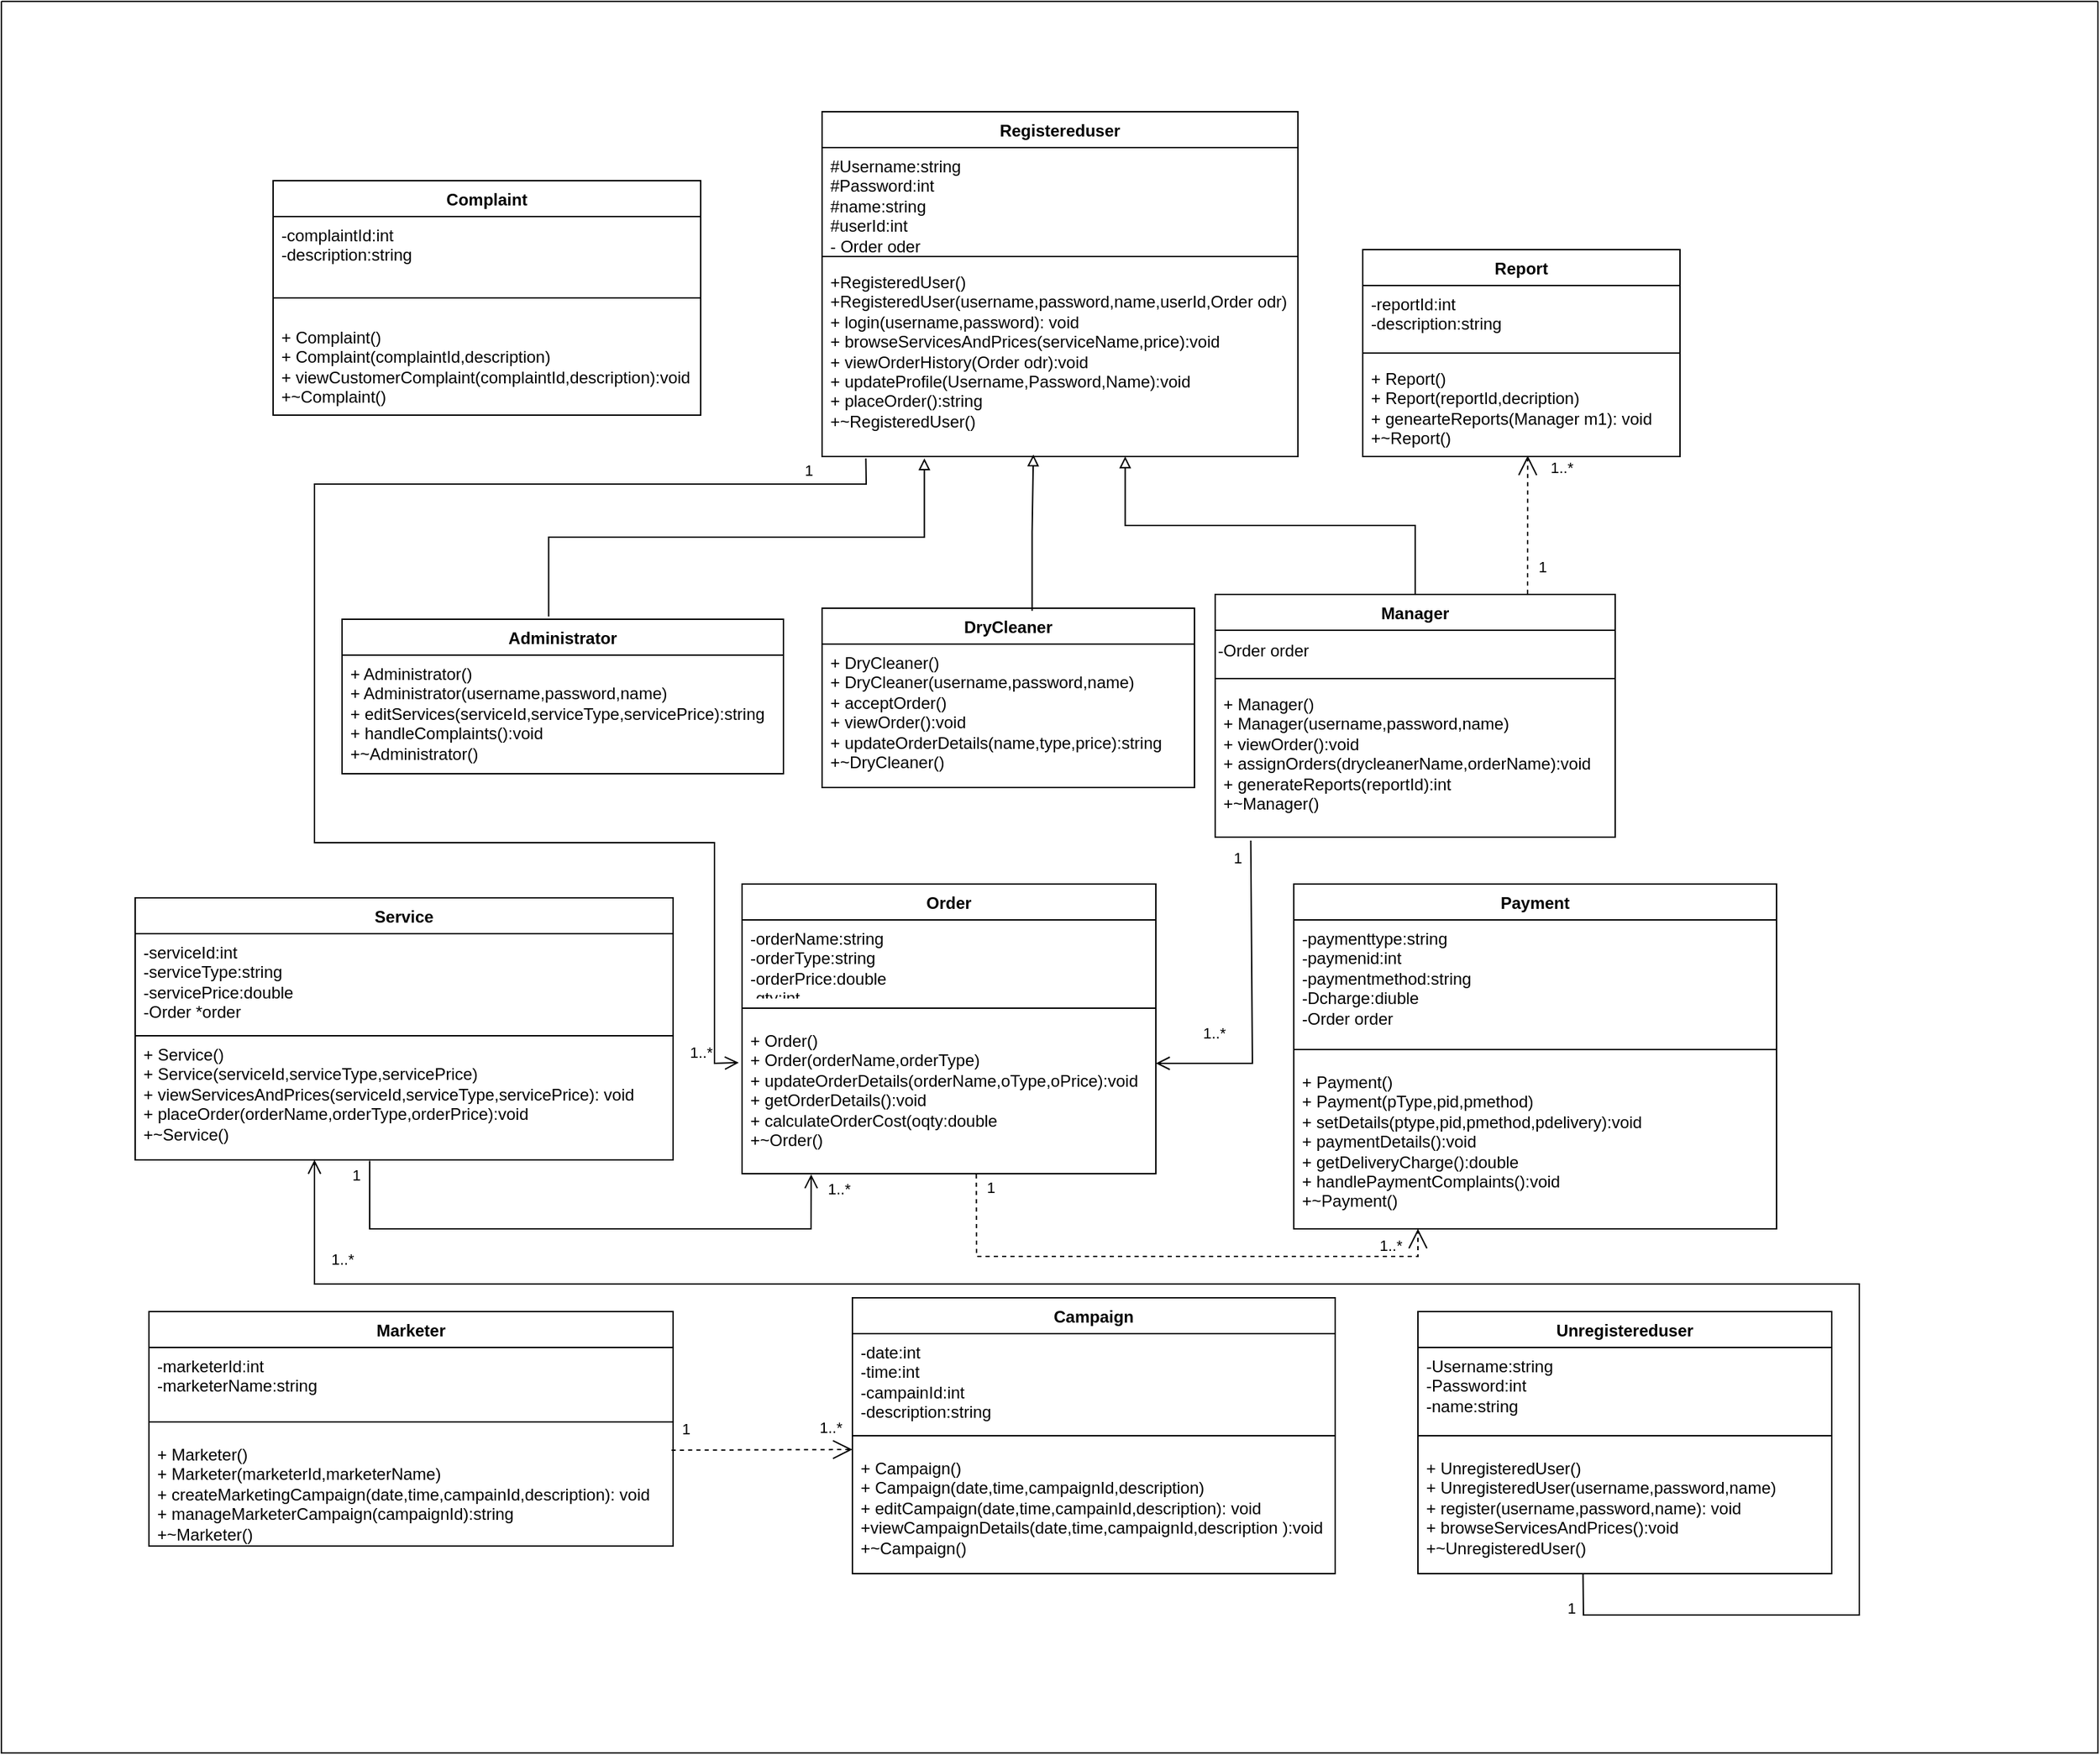<mxfile version="21.6.8" type="device">
  <diagram name="Page-1" id="1hCz98Fzl_E5wx3YEaef">
    <mxGraphModel dx="1312" dy="1481" grid="1" gridSize="10" guides="1" tooltips="1" connect="1" arrows="1" fold="1" page="1" pageScale="1" pageWidth="850" pageHeight="1100" math="0" shadow="0">
      <root>
        <mxCell id="0" />
        <mxCell id="1" parent="0" />
        <mxCell id="6NP-AIvO9Bn-SV1xORz3-5" value="Unregistereduser" style="swimlane;fontStyle=1;align=center;verticalAlign=top;childLayout=stackLayout;horizontal=1;startSize=26;horizontalStack=0;resizeParent=1;resizeParentMax=0;resizeLast=0;collapsible=1;marginBottom=0;whiteSpace=wrap;html=1;" parent="1" vertex="1">
          <mxGeometry x="640" y="940" width="300" height="190" as="geometry">
            <mxRectangle x="100" y="70" width="130" height="30" as="alternateBounds" />
          </mxGeometry>
        </mxCell>
        <mxCell id="6NP-AIvO9Bn-SV1xORz3-6" value="-Username:string&lt;br&gt;-Password:int&lt;br&gt;-name:string&lt;br&gt;" style="text;strokeColor=none;fillColor=none;align=left;verticalAlign=top;spacingLeft=4;spacingRight=4;overflow=hidden;rotatable=0;points=[[0,0.5],[1,0.5]];portConstraint=eastwest;whiteSpace=wrap;html=1;" parent="6NP-AIvO9Bn-SV1xORz3-5" vertex="1">
          <mxGeometry y="26" width="300" height="54" as="geometry" />
        </mxCell>
        <mxCell id="6NP-AIvO9Bn-SV1xORz3-7" value="" style="line;strokeWidth=1;fillColor=none;align=left;verticalAlign=middle;spacingTop=-1;spacingLeft=3;spacingRight=3;rotatable=0;labelPosition=right;points=[];portConstraint=eastwest;strokeColor=inherit;" parent="6NP-AIvO9Bn-SV1xORz3-5" vertex="1">
          <mxGeometry y="80" width="300" height="20" as="geometry" />
        </mxCell>
        <mxCell id="6NP-AIvO9Bn-SV1xORz3-8" value="+ UnregisteredUser()&lt;br&gt;+ UnregisteredUser(username,password,name)&lt;br&gt;+ register(username,password,name): void&lt;br&gt;+ browseServicesAndPrices():void&lt;br&gt;+~UnregisteredUser()" style="text;strokeColor=none;fillColor=none;align=left;verticalAlign=top;spacingLeft=4;spacingRight=4;overflow=hidden;rotatable=0;points=[[0,0.5],[1,0.5]];portConstraint=eastwest;whiteSpace=wrap;html=1;" parent="6NP-AIvO9Bn-SV1xORz3-5" vertex="1">
          <mxGeometry y="100" width="300" height="90" as="geometry" />
        </mxCell>
        <mxCell id="6NP-AIvO9Bn-SV1xORz3-13" value="Order" style="swimlane;fontStyle=1;align=center;verticalAlign=top;childLayout=stackLayout;horizontal=1;startSize=26;horizontalStack=0;resizeParent=1;resizeParentMax=0;resizeLast=0;collapsible=1;marginBottom=0;whiteSpace=wrap;html=1;" parent="1" vertex="1">
          <mxGeometry x="150" y="630" width="300" height="210" as="geometry">
            <mxRectangle x="100" y="70" width="130" height="30" as="alternateBounds" />
          </mxGeometry>
        </mxCell>
        <mxCell id="6NP-AIvO9Bn-SV1xORz3-14" value="-orderName:string&lt;br&gt;-orderType:string&lt;br&gt;-orderPrice:double&lt;br&gt;-qty:int" style="text;strokeColor=none;fillColor=none;align=left;verticalAlign=top;spacingLeft=4;spacingRight=4;overflow=hidden;rotatable=0;points=[[0,0.5],[1,0.5]];portConstraint=eastwest;whiteSpace=wrap;html=1;" parent="6NP-AIvO9Bn-SV1xORz3-13" vertex="1">
          <mxGeometry y="26" width="300" height="54" as="geometry" />
        </mxCell>
        <mxCell id="6NP-AIvO9Bn-SV1xORz3-15" value="" style="line;strokeWidth=1;fillColor=none;align=left;verticalAlign=middle;spacingTop=-1;spacingLeft=3;spacingRight=3;rotatable=0;labelPosition=right;points=[];portConstraint=eastwest;strokeColor=inherit;" parent="6NP-AIvO9Bn-SV1xORz3-13" vertex="1">
          <mxGeometry y="80" width="300" height="20" as="geometry" />
        </mxCell>
        <mxCell id="6NP-AIvO9Bn-SV1xORz3-16" value="+&amp;nbsp;Order()&lt;br&gt;+&amp;nbsp;Order(orderName,orderType)&lt;br&gt;+ updateOrderDetails(orderName,oType,oPrice):void&lt;br&gt;+ getOrderDetails():void&lt;br&gt;+ calculateOrderCost(oqty:double&lt;br&gt;+~Order()" style="text;strokeColor=none;fillColor=none;align=left;verticalAlign=top;spacingLeft=4;spacingRight=4;overflow=hidden;rotatable=0;points=[[0,0.5],[1,0.5]];portConstraint=eastwest;whiteSpace=wrap;html=1;" parent="6NP-AIvO9Bn-SV1xORz3-13" vertex="1">
          <mxGeometry y="100" width="300" height="110" as="geometry" />
        </mxCell>
        <mxCell id="6NP-AIvO9Bn-SV1xORz3-17" value="Service" style="swimlane;fontStyle=1;align=center;verticalAlign=top;childLayout=stackLayout;horizontal=1;startSize=26;horizontalStack=0;resizeParent=1;resizeParentMax=0;resizeLast=0;collapsible=1;marginBottom=0;whiteSpace=wrap;html=1;" parent="1" vertex="1">
          <mxGeometry x="-290" y="640" width="390" height="190" as="geometry">
            <mxRectangle x="100" y="70" width="130" height="30" as="alternateBounds" />
          </mxGeometry>
        </mxCell>
        <mxCell id="6NP-AIvO9Bn-SV1xORz3-18" value="-serviceId:int&lt;br&gt;-serviceType:string&lt;br&gt;-servicePrice:double&lt;br&gt;-Order *order" style="text;strokeColor=none;fillColor=none;align=left;verticalAlign=top;spacingLeft=4;spacingRight=4;overflow=hidden;rotatable=0;points=[[0,0.5],[1,0.5]];portConstraint=eastwest;whiteSpace=wrap;html=1;" parent="6NP-AIvO9Bn-SV1xORz3-17" vertex="1">
          <mxGeometry y="26" width="390" height="74" as="geometry" />
        </mxCell>
        <mxCell id="6NP-AIvO9Bn-SV1xORz3-19" value="" style="line;strokeWidth=1;fillColor=none;align=left;verticalAlign=middle;spacingTop=-1;spacingLeft=3;spacingRight=3;rotatable=0;labelPosition=right;points=[];portConstraint=eastwest;strokeColor=inherit;" parent="6NP-AIvO9Bn-SV1xORz3-17" vertex="1">
          <mxGeometry y="100" width="390" as="geometry" />
        </mxCell>
        <mxCell id="6NP-AIvO9Bn-SV1xORz3-20" value="+&amp;nbsp;Service()&lt;br&gt;+&amp;nbsp;Service(serviceId,serviceType,servicePrice)&lt;br&gt;+ viewServicesAndPrices(serviceId,serviceType,servicePrice): void&lt;br&gt;+ placeOrder(orderName,orderType,orderPrice):void&lt;br&gt;+~Service()" style="text;strokeColor=none;fillColor=none;align=left;verticalAlign=top;spacingLeft=4;spacingRight=4;overflow=hidden;rotatable=0;points=[[0,0.5],[1,0.5]];portConstraint=eastwest;whiteSpace=wrap;html=1;" parent="6NP-AIvO9Bn-SV1xORz3-17" vertex="1">
          <mxGeometry y="100" width="390" height="90" as="geometry" />
        </mxCell>
        <mxCell id="6NP-AIvO9Bn-SV1xORz3-21" value="Payment" style="swimlane;fontStyle=1;align=center;verticalAlign=top;childLayout=stackLayout;horizontal=1;startSize=26;horizontalStack=0;resizeParent=1;resizeParentMax=0;resizeLast=0;collapsible=1;marginBottom=0;whiteSpace=wrap;html=1;" parent="1" vertex="1">
          <mxGeometry x="550" y="630" width="350" height="250" as="geometry">
            <mxRectangle x="100" y="70" width="130" height="30" as="alternateBounds" />
          </mxGeometry>
        </mxCell>
        <mxCell id="6NP-AIvO9Bn-SV1xORz3-22" value="-paymenttype:string&lt;br&gt;-paymenid:int&lt;br&gt;-paymentmethod:string&lt;br&gt;-Dcharge:diuble&lt;br&gt;-Order order" style="text;strokeColor=none;fillColor=none;align=left;verticalAlign=top;spacingLeft=4;spacingRight=4;overflow=hidden;rotatable=0;points=[[0,0.5],[1,0.5]];portConstraint=eastwest;whiteSpace=wrap;html=1;" parent="6NP-AIvO9Bn-SV1xORz3-21" vertex="1">
          <mxGeometry y="26" width="350" height="84" as="geometry" />
        </mxCell>
        <mxCell id="6NP-AIvO9Bn-SV1xORz3-23" value="" style="line;strokeWidth=1;fillColor=none;align=left;verticalAlign=middle;spacingTop=-1;spacingLeft=3;spacingRight=3;rotatable=0;labelPosition=right;points=[];portConstraint=eastwest;strokeColor=inherit;" parent="6NP-AIvO9Bn-SV1xORz3-21" vertex="1">
          <mxGeometry y="110" width="350" height="20" as="geometry" />
        </mxCell>
        <mxCell id="6NP-AIvO9Bn-SV1xORz3-24" value="+&amp;nbsp;Payment()&lt;br&gt;+ Payment(pType,pid,pmethod)&lt;br&gt;+ setDetails(ptype,pid,pmethod,pdelivery):void&lt;br&gt;+ paymentDetails():void&lt;br&gt;+ getDeliveryCharge():double&lt;br&gt;+ handlePaymentComplaints():void&lt;br&gt;+~Payment()" style="text;strokeColor=none;fillColor=none;align=left;verticalAlign=top;spacingLeft=4;spacingRight=4;overflow=hidden;rotatable=0;points=[[0,0.5],[1,0.5]];portConstraint=eastwest;whiteSpace=wrap;html=1;" parent="6NP-AIvO9Bn-SV1xORz3-21" vertex="1">
          <mxGeometry y="130" width="350" height="120" as="geometry" />
        </mxCell>
        <mxCell id="6NP-AIvO9Bn-SV1xORz3-43" value="Complaint" style="swimlane;fontStyle=1;align=center;verticalAlign=top;childLayout=stackLayout;horizontal=1;startSize=26;horizontalStack=0;resizeParent=1;resizeParentMax=0;resizeLast=0;collapsible=1;marginBottom=0;whiteSpace=wrap;html=1;" parent="1" vertex="1">
          <mxGeometry x="-190" y="120" width="310" height="170" as="geometry">
            <mxRectangle x="100" y="70" width="130" height="30" as="alternateBounds" />
          </mxGeometry>
        </mxCell>
        <mxCell id="6NP-AIvO9Bn-SV1xORz3-44" value="-complaintId:int&lt;br&gt;-description:string" style="text;strokeColor=none;fillColor=none;align=left;verticalAlign=top;spacingLeft=4;spacingRight=4;overflow=hidden;rotatable=0;points=[[0,0.5],[1,0.5]];portConstraint=eastwest;whiteSpace=wrap;html=1;" parent="6NP-AIvO9Bn-SV1xORz3-43" vertex="1">
          <mxGeometry y="26" width="310" height="44" as="geometry" />
        </mxCell>
        <mxCell id="6NP-AIvO9Bn-SV1xORz3-45" value="" style="line;strokeWidth=1;fillColor=none;align=left;verticalAlign=middle;spacingTop=-1;spacingLeft=3;spacingRight=3;rotatable=0;labelPosition=right;points=[];portConstraint=eastwest;strokeColor=inherit;" parent="6NP-AIvO9Bn-SV1xORz3-43" vertex="1">
          <mxGeometry y="70" width="310" height="30" as="geometry" />
        </mxCell>
        <mxCell id="6NP-AIvO9Bn-SV1xORz3-46" value="+&amp;nbsp;Complaint()&lt;br&gt;+&amp;nbsp;Complaint(complaintId,description)&lt;br&gt;+ viewCustomerComplaint(complaintId,description):void&lt;br&gt;+~Complaint()" style="text;strokeColor=none;fillColor=none;align=left;verticalAlign=top;spacingLeft=4;spacingRight=4;overflow=hidden;rotatable=0;points=[[0,0.5],[1,0.5]];portConstraint=eastwest;whiteSpace=wrap;html=1;" parent="6NP-AIvO9Bn-SV1xORz3-43" vertex="1">
          <mxGeometry y="100" width="310" height="70" as="geometry" />
        </mxCell>
        <mxCell id="6NP-AIvO9Bn-SV1xORz3-47" value="Marketer" style="swimlane;fontStyle=1;align=center;verticalAlign=top;childLayout=stackLayout;horizontal=1;startSize=26;horizontalStack=0;resizeParent=1;resizeParentMax=0;resizeLast=0;collapsible=1;marginBottom=0;whiteSpace=wrap;html=1;" parent="1" vertex="1">
          <mxGeometry x="-280" y="940" width="380" height="170" as="geometry">
            <mxRectangle x="100" y="70" width="130" height="30" as="alternateBounds" />
          </mxGeometry>
        </mxCell>
        <mxCell id="6NP-AIvO9Bn-SV1xORz3-48" value="-marketerId:int&lt;br&gt;-marketerName:string" style="text;strokeColor=none;fillColor=none;align=left;verticalAlign=top;spacingLeft=4;spacingRight=4;overflow=hidden;rotatable=0;points=[[0,0.5],[1,0.5]];portConstraint=eastwest;whiteSpace=wrap;html=1;" parent="6NP-AIvO9Bn-SV1xORz3-47" vertex="1">
          <mxGeometry y="26" width="380" height="44" as="geometry" />
        </mxCell>
        <mxCell id="6NP-AIvO9Bn-SV1xORz3-49" value="" style="line;strokeWidth=1;fillColor=none;align=left;verticalAlign=middle;spacingTop=-1;spacingLeft=3;spacingRight=3;rotatable=0;labelPosition=right;points=[];portConstraint=eastwest;strokeColor=inherit;" parent="6NP-AIvO9Bn-SV1xORz3-47" vertex="1">
          <mxGeometry y="70" width="380" height="20" as="geometry" />
        </mxCell>
        <mxCell id="6NP-AIvO9Bn-SV1xORz3-50" value="+&amp;nbsp;Marketer()&lt;br&gt;+&amp;nbsp;Marketer(marketerId,marketerName)&lt;br&gt;+ createMarketingCampaign(date,time,campainId,description): void&lt;br&gt;+ manageMarketerCampaign(campaignId):string&lt;br&gt;+~Marketer()" style="text;strokeColor=none;fillColor=none;align=left;verticalAlign=top;spacingLeft=4;spacingRight=4;overflow=hidden;rotatable=0;points=[[0,0.5],[1,0.5]];portConstraint=eastwest;whiteSpace=wrap;html=1;" parent="6NP-AIvO9Bn-SV1xORz3-47" vertex="1">
          <mxGeometry y="90" width="380" height="80" as="geometry" />
        </mxCell>
        <mxCell id="6NP-AIvO9Bn-SV1xORz3-53" value="Campaign" style="swimlane;fontStyle=1;align=center;verticalAlign=top;childLayout=stackLayout;horizontal=1;startSize=26;horizontalStack=0;resizeParent=1;resizeParentMax=0;resizeLast=0;collapsible=1;marginBottom=0;whiteSpace=wrap;html=1;" parent="1" vertex="1">
          <mxGeometry x="230" y="930" width="350" height="200" as="geometry">
            <mxRectangle x="100" y="70" width="130" height="30" as="alternateBounds" />
          </mxGeometry>
        </mxCell>
        <mxCell id="6NP-AIvO9Bn-SV1xORz3-54" value="-date:int&lt;br&gt;-time:int&lt;br&gt;-campainId:int&lt;br&gt;-description:string" style="text;strokeColor=none;fillColor=none;align=left;verticalAlign=top;spacingLeft=4;spacingRight=4;overflow=hidden;rotatable=0;points=[[0,0.5],[1,0.5]];portConstraint=eastwest;whiteSpace=wrap;html=1;" parent="6NP-AIvO9Bn-SV1xORz3-53" vertex="1">
          <mxGeometry y="26" width="350" height="64" as="geometry" />
        </mxCell>
        <mxCell id="6NP-AIvO9Bn-SV1xORz3-55" value="" style="line;strokeWidth=1;fillColor=none;align=left;verticalAlign=middle;spacingTop=-1;spacingLeft=3;spacingRight=3;rotatable=0;labelPosition=right;points=[];portConstraint=eastwest;strokeColor=inherit;" parent="6NP-AIvO9Bn-SV1xORz3-53" vertex="1">
          <mxGeometry y="90" width="350" height="20" as="geometry" />
        </mxCell>
        <mxCell id="6NP-AIvO9Bn-SV1xORz3-56" value="+&amp;nbsp;Campaign()&lt;br&gt;+&amp;nbsp;Campaign(date,time,campaignId,description)&lt;br&gt;+ editCampaign(date,time,campainId,description): void&lt;br&gt;+viewCampaignDetails(date,time,campaignId,description ):void&lt;br&gt;+~Campaign()" style="text;strokeColor=none;fillColor=none;align=left;verticalAlign=top;spacingLeft=4;spacingRight=4;overflow=hidden;rotatable=0;points=[[0,0.5],[1,0.5]];portConstraint=eastwest;whiteSpace=wrap;html=1;" parent="6NP-AIvO9Bn-SV1xORz3-53" vertex="1">
          <mxGeometry y="110" width="350" height="90" as="geometry" />
        </mxCell>
        <mxCell id="6NP-AIvO9Bn-SV1xORz3-65" value="" style="endArrow=open;startArrow=none;endFill=0;startFill=0;endSize=8;html=1;verticalAlign=bottom;labelBackgroundColor=none;strokeWidth=1;rounded=0;entryX=-0.008;entryY=0.268;entryDx=0;entryDy=0;entryPerimeter=0;exitX=0.092;exitY=1.01;exitDx=0;exitDy=0;exitPerimeter=0;" parent="1" target="6NP-AIvO9Bn-SV1xORz3-16" edge="1" source="6NP-AIvO9Bn-SV1xORz3-4">
          <mxGeometry width="160" relative="1" as="geometry">
            <mxPoint x="215" y="340" as="sourcePoint" />
            <mxPoint x="470" y="590" as="targetPoint" />
            <Array as="points">
              <mxPoint x="240" y="340" />
              <mxPoint x="170" y="340" />
              <mxPoint y="340" />
              <mxPoint x="-160" y="340" />
              <mxPoint x="-160" y="600" />
              <mxPoint x="130" y="600" />
              <mxPoint x="130" y="760" />
            </Array>
          </mxGeometry>
        </mxCell>
        <mxCell id="3CZgKQUUnK2cEw76ZcyY-2" value="1" style="edgeLabel;html=1;align=center;verticalAlign=middle;resizable=0;points=[];" parent="6NP-AIvO9Bn-SV1xORz3-65" vertex="1" connectable="0">
          <mxGeometry x="-0.904" y="-4" relative="1" as="geometry">
            <mxPoint x="-6" y="-6" as="offset" />
          </mxGeometry>
        </mxCell>
        <mxCell id="3CZgKQUUnK2cEw76ZcyY-6" value="1..*" style="edgeLabel;html=1;align=center;verticalAlign=middle;resizable=0;points=[];" parent="6NP-AIvO9Bn-SV1xORz3-65" vertex="1" connectable="0">
          <mxGeometry x="0.851" y="-2" relative="1" as="geometry">
            <mxPoint x="-8" y="59" as="offset" />
          </mxGeometry>
        </mxCell>
        <mxCell id="6NP-AIvO9Bn-SV1xORz3-67" value="" style="endArrow=open;startArrow=none;endFill=0;startFill=0;endSize=8;html=1;verticalAlign=bottom;labelBackgroundColor=none;strokeWidth=1;rounded=0;exitX=0.089;exitY=1.023;exitDx=0;exitDy=0;exitPerimeter=0;" parent="1" source="6NP-AIvO9Bn-SV1xORz3-12" edge="1">
          <mxGeometry width="160" relative="1" as="geometry">
            <mxPoint x="990" y="310" as="sourcePoint" />
            <mxPoint x="450" y="760" as="targetPoint" />
            <Array as="points">
              <mxPoint x="520" y="760" />
              <mxPoint x="490" y="760" />
            </Array>
          </mxGeometry>
        </mxCell>
        <mxCell id="3CZgKQUUnK2cEw76ZcyY-12" value="1" style="edgeLabel;html=1;align=center;verticalAlign=middle;resizable=0;points=[];" parent="6NP-AIvO9Bn-SV1xORz3-67" vertex="1" connectable="0">
          <mxGeometry x="-0.83" relative="1" as="geometry">
            <mxPoint x="-10" y="-7" as="offset" />
          </mxGeometry>
        </mxCell>
        <mxCell id="6NP-AIvO9Bn-SV1xORz3-68" value="" style="endArrow=open;startArrow=none;endFill=0;startFill=0;endSize=8;html=1;verticalAlign=bottom;labelBackgroundColor=none;strokeWidth=1;rounded=0;entryX=0.167;entryY=1.004;entryDx=0;entryDy=0;entryPerimeter=0;exitX=0.436;exitY=1.008;exitDx=0;exitDy=0;exitPerimeter=0;" parent="1" source="6NP-AIvO9Bn-SV1xORz3-20" target="6NP-AIvO9Bn-SV1xORz3-16" edge="1">
          <mxGeometry width="160" relative="1" as="geometry">
            <mxPoint x="80" y="950" as="sourcePoint" />
            <mxPoint x="240" y="950" as="targetPoint" />
            <Array as="points">
              <mxPoint x="-120" y="880" />
              <mxPoint x="60" y="880" />
              <mxPoint x="200" y="880" />
            </Array>
          </mxGeometry>
        </mxCell>
        <mxCell id="3CZgKQUUnK2cEw76ZcyY-14" value="1" style="edgeLabel;html=1;align=center;verticalAlign=middle;resizable=0;points=[];" parent="6NP-AIvO9Bn-SV1xORz3-68" vertex="1" connectable="0">
          <mxGeometry x="-0.932" y="1" relative="1" as="geometry">
            <mxPoint x="-11" y="-4" as="offset" />
          </mxGeometry>
        </mxCell>
        <mxCell id="3CZgKQUUnK2cEw76ZcyY-15" value="1..*" style="edgeLabel;html=1;align=center;verticalAlign=middle;resizable=0;points=[];" parent="6NP-AIvO9Bn-SV1xORz3-68" vertex="1" connectable="0">
          <mxGeometry x="0.902" relative="1" as="geometry">
            <mxPoint x="20" y="-10" as="offset" />
          </mxGeometry>
        </mxCell>
        <mxCell id="6NP-AIvO9Bn-SV1xORz3-76" value="" style="endArrow=open;endSize=12;dashed=1;html=1;rounded=0;entryX=0.257;entryY=0.995;entryDx=0;entryDy=0;entryPerimeter=0;exitX=0.566;exitY=1.005;exitDx=0;exitDy=0;exitPerimeter=0;" parent="1" source="6NP-AIvO9Bn-SV1xORz3-16" target="6NP-AIvO9Bn-SV1xORz3-24" edge="1">
          <mxGeometry width="160" relative="1" as="geometry">
            <mxPoint x="470" y="940" as="sourcePoint" />
            <mxPoint x="630" y="940" as="targetPoint" />
            <Array as="points">
              <mxPoint x="320" y="900" />
              <mxPoint x="490" y="900" />
              <mxPoint x="640" y="900" />
              <mxPoint x="640" y="880" />
            </Array>
          </mxGeometry>
        </mxCell>
        <mxCell id="3CZgKQUUnK2cEw76ZcyY-17" value="1" style="edgeLabel;html=1;align=center;verticalAlign=middle;resizable=0;points=[];" parent="6NP-AIvO9Bn-SV1xORz3-76" vertex="1" connectable="0">
          <mxGeometry x="-0.927" y="1" relative="1" as="geometry">
            <mxPoint x="9" y="-5" as="offset" />
          </mxGeometry>
        </mxCell>
        <mxCell id="3CZgKQUUnK2cEw76ZcyY-18" value="1..*" style="edgeLabel;html=1;align=center;verticalAlign=middle;resizable=0;points=[];" parent="6NP-AIvO9Bn-SV1xORz3-76" vertex="1" connectable="0">
          <mxGeometry x="0.891" y="-3" relative="1" as="geometry">
            <mxPoint x="-19" y="-11" as="offset" />
          </mxGeometry>
        </mxCell>
        <mxCell id="6NP-AIvO9Bn-SV1xORz3-78" value="" style="endArrow=open;endSize=12;dashed=1;html=1;rounded=0;exitX=0.997;exitY=0.131;exitDx=0;exitDy=0;exitPerimeter=0;" parent="1" source="6NP-AIvO9Bn-SV1xORz3-50" edge="1">
          <mxGeometry width="160" relative="1" as="geometry">
            <mxPoint x="-20" y="940" as="sourcePoint" />
            <mxPoint x="230" y="1040" as="targetPoint" />
          </mxGeometry>
        </mxCell>
        <mxCell id="3CZgKQUUnK2cEw76ZcyY-20" value="1" style="edgeLabel;html=1;align=center;verticalAlign=middle;resizable=0;points=[];" parent="6NP-AIvO9Bn-SV1xORz3-78" vertex="1" connectable="0">
          <mxGeometry x="-0.737" y="-3" relative="1" as="geometry">
            <mxPoint x="-7" y="-19" as="offset" />
          </mxGeometry>
        </mxCell>
        <mxCell id="3CZgKQUUnK2cEw76ZcyY-22" value="1..*" style="edgeLabel;html=1;align=center;verticalAlign=middle;resizable=0;points=[];" parent="6NP-AIvO9Bn-SV1xORz3-78" vertex="1" connectable="0">
          <mxGeometry x="0.601" y="1" relative="1" as="geometry">
            <mxPoint x="10" y="-15" as="offset" />
          </mxGeometry>
        </mxCell>
        <mxCell id="6NP-AIvO9Bn-SV1xORz3-79" value="" style="swimlane;startSize=0;" parent="1" vertex="1">
          <mxGeometry x="-387" y="-10" width="1520" height="1270" as="geometry">
            <mxRectangle x="-387" y="-10" width="50" height="40" as="alternateBounds" />
          </mxGeometry>
        </mxCell>
        <mxCell id="3CZgKQUUnK2cEw76ZcyY-11" value="1..*" style="edgeLabel;html=1;align=center;verticalAlign=middle;resizable=0;points=[];" parent="6NP-AIvO9Bn-SV1xORz3-79" vertex="1" connectable="0">
          <mxGeometry x="1130.005" y="349.644" as="geometry">
            <mxPoint x="-251" y="398" as="offset" />
          </mxGeometry>
        </mxCell>
        <mxCell id="6NP-AIvO9Bn-SV1xORz3-1" value="Registereduser" style="swimlane;fontStyle=1;align=center;verticalAlign=top;childLayout=stackLayout;horizontal=1;startSize=26;horizontalStack=0;resizeParent=1;resizeParentMax=0;resizeLast=0;collapsible=1;marginBottom=0;whiteSpace=wrap;html=1;" parent="6NP-AIvO9Bn-SV1xORz3-79" vertex="1">
          <mxGeometry x="595" y="80" width="345" height="250" as="geometry">
            <mxRectangle x="100" y="70" width="130" height="30" as="alternateBounds" />
          </mxGeometry>
        </mxCell>
        <mxCell id="6NP-AIvO9Bn-SV1xORz3-2" value="#Username:string&lt;br&gt;#Password:int&lt;br&gt;#name:string&lt;br&gt;#userId:int&lt;br&gt;- Order oder" style="text;strokeColor=none;fillColor=none;align=left;verticalAlign=top;spacingLeft=4;spacingRight=4;overflow=hidden;rotatable=0;points=[[0,0.5],[1,0.5]];portConstraint=eastwest;whiteSpace=wrap;html=1;" parent="6NP-AIvO9Bn-SV1xORz3-1" vertex="1">
          <mxGeometry y="26" width="345" height="74" as="geometry" />
        </mxCell>
        <mxCell id="6NP-AIvO9Bn-SV1xORz3-3" value="" style="line;strokeWidth=1;fillColor=none;align=left;verticalAlign=middle;spacingTop=-1;spacingLeft=3;spacingRight=3;rotatable=0;labelPosition=right;points=[];portConstraint=eastwest;strokeColor=inherit;" parent="6NP-AIvO9Bn-SV1xORz3-1" vertex="1">
          <mxGeometry y="100" width="345" as="geometry" />
        </mxCell>
        <mxCell id="3CZgKQUUnK2cEw76ZcyY-8" value="" style="line;strokeWidth=1;fillColor=none;align=left;verticalAlign=middle;spacingTop=-1;spacingLeft=3;spacingRight=3;rotatable=0;labelPosition=right;points=[];portConstraint=eastwest;strokeColor=inherit;" parent="6NP-AIvO9Bn-SV1xORz3-1" vertex="1">
          <mxGeometry y="100" width="345" height="10" as="geometry" />
        </mxCell>
        <mxCell id="6NP-AIvO9Bn-SV1xORz3-4" value="+RegisteredUser()&lt;br&gt;+RegisteredUser(username,password,name,userId,Order odr)&lt;br&gt;+ login(username,password): void&lt;br&gt;+ browseServicesAndPrices(serviceName,price):void&lt;br&gt;+ viewOrderHistory(Order odr):void&lt;br&gt;+ updateProfile(Username,Password,Name):void&lt;br&gt;+ placeOrder():string&lt;br&gt;+~RegisteredUser()" style="text;strokeColor=none;fillColor=none;align=left;verticalAlign=top;spacingLeft=4;spacingRight=4;overflow=hidden;rotatable=0;points=[[0,0.5],[1,0.5]];portConstraint=eastwest;whiteSpace=wrap;html=1;" parent="6NP-AIvO9Bn-SV1xORz3-1" vertex="1">
          <mxGeometry y="110" width="345" height="140" as="geometry" />
        </mxCell>
        <mxCell id="6NP-AIvO9Bn-SV1xORz3-25" value="DryCleaner" style="swimlane;fontStyle=1;align=center;verticalAlign=top;childLayout=stackLayout;horizontal=1;startSize=26;horizontalStack=0;resizeParent=1;resizeParentMax=0;resizeLast=0;collapsible=1;marginBottom=0;whiteSpace=wrap;html=1;" parent="6NP-AIvO9Bn-SV1xORz3-79" vertex="1">
          <mxGeometry x="595" y="440" width="270" height="130" as="geometry">
            <mxRectangle x="100" y="70" width="130" height="30" as="alternateBounds" />
          </mxGeometry>
        </mxCell>
        <mxCell id="6NP-AIvO9Bn-SV1xORz3-28" value="+ DryCleaner()&lt;br&gt;+ DryCleaner(username,password,name)&lt;br&gt;+ acceptOrder()&lt;br&gt;+ viewOrder():void&lt;br&gt;+ updateOrderDetails(name,type,price):string&lt;br&gt;+~DryCleaner()" style="text;strokeColor=none;fillColor=none;align=left;verticalAlign=top;spacingLeft=4;spacingRight=4;overflow=hidden;rotatable=0;points=[[0,0.5],[1,0.5]];portConstraint=eastwest;whiteSpace=wrap;html=1;" parent="6NP-AIvO9Bn-SV1xORz3-25" vertex="1">
          <mxGeometry y="26" width="270" height="104" as="geometry" />
        </mxCell>
        <mxCell id="6NP-AIvO9Bn-SV1xORz3-62" value="" style="endArrow=block;html=1;endFill=0;edgeStyle=elbowEdgeStyle;elbow=vertical;rounded=0;exitX=0.564;exitY=0.014;exitDx=0;exitDy=0;exitPerimeter=0;entryX=0.444;entryY=0.99;entryDx=0;entryDy=0;entryPerimeter=0;" parent="6NP-AIvO9Bn-SV1xORz3-79" source="6NP-AIvO9Bn-SV1xORz3-25" target="6NP-AIvO9Bn-SV1xORz3-4" edge="1">
          <mxGeometry width="160" relative="1" as="geometry">
            <mxPoint x="660" y="370" as="sourcePoint" />
            <mxPoint x="820" y="370" as="targetPoint" />
          </mxGeometry>
        </mxCell>
        <mxCell id="6NP-AIvO9Bn-SV1xORz3-9" value="Manager" style="swimlane;fontStyle=1;align=center;verticalAlign=top;childLayout=stackLayout;horizontal=1;startSize=26;horizontalStack=0;resizeParent=1;resizeParentMax=0;resizeLast=0;collapsible=1;marginBottom=0;whiteSpace=wrap;html=1;" parent="6NP-AIvO9Bn-SV1xORz3-79" vertex="1">
          <mxGeometry x="880" y="430" width="290" height="176" as="geometry">
            <mxRectangle x="100" y="70" width="130" height="30" as="alternateBounds" />
          </mxGeometry>
        </mxCell>
        <mxCell id="sfZS3yLTpPKvon97ZZdT-5" value="-Order order" style="text;html=1;align=left;verticalAlign=middle;resizable=0;points=[];autosize=1;strokeColor=none;fillColor=none;" vertex="1" parent="6NP-AIvO9Bn-SV1xORz3-9">
          <mxGeometry y="26" width="290" height="30" as="geometry" />
        </mxCell>
        <mxCell id="sfZS3yLTpPKvon97ZZdT-6" value="" style="line;strokeWidth=1;fillColor=none;align=left;verticalAlign=middle;spacingTop=-1;spacingLeft=3;spacingRight=3;rotatable=0;labelPosition=right;points=[];portConstraint=eastwest;strokeColor=inherit;" vertex="1" parent="6NP-AIvO9Bn-SV1xORz3-9">
          <mxGeometry y="56" width="290" height="10" as="geometry" />
        </mxCell>
        <mxCell id="6NP-AIvO9Bn-SV1xORz3-12" value="+ Manager()&lt;br&gt;+ Manager(username,password,name)&lt;br&gt;+ viewOrder():void&lt;br&gt;+ assignOrders(drycleanerName,orderName):void&lt;br&gt;+ generateReports(reportId):int&lt;br&gt;+~Manager()" style="text;strokeColor=none;fillColor=none;align=left;verticalAlign=top;spacingLeft=4;spacingRight=4;overflow=hidden;rotatable=0;points=[[0,0.5],[1,0.5]];portConstraint=eastwest;whiteSpace=wrap;html=1;" parent="6NP-AIvO9Bn-SV1xORz3-9" vertex="1">
          <mxGeometry y="66" width="290" height="110" as="geometry" />
        </mxCell>
        <mxCell id="6NP-AIvO9Bn-SV1xORz3-63" value="" style="endArrow=block;html=1;endFill=0;edgeStyle=elbowEdgeStyle;elbow=vertical;rounded=0;exitX=0.5;exitY=0;exitDx=0;exitDy=0;entryX=0.637;entryY=1;entryDx=0;entryDy=0;entryPerimeter=0;" parent="6NP-AIvO9Bn-SV1xORz3-79" source="6NP-AIvO9Bn-SV1xORz3-9" target="6NP-AIvO9Bn-SV1xORz3-4" edge="1">
          <mxGeometry width="160" relative="1" as="geometry">
            <mxPoint x="720" y="350" as="sourcePoint" />
            <mxPoint x="880" y="350" as="targetPoint" />
          </mxGeometry>
        </mxCell>
        <mxCell id="sfZS3yLTpPKvon97ZZdT-7" value="" style="line;strokeWidth=1;fillColor=none;align=left;verticalAlign=middle;spacingTop=-1;spacingLeft=3;spacingRight=3;rotatable=0;labelPosition=right;points=[];portConstraint=eastwest;strokeColor=inherit;" vertex="1" parent="6NP-AIvO9Bn-SV1xORz3-79">
          <mxGeometry x="97" y="740" width="390" height="20" as="geometry" />
        </mxCell>
        <mxCell id="6NP-AIvO9Bn-SV1xORz3-31" value="Report" style="swimlane;fontStyle=1;align=center;verticalAlign=top;childLayout=stackLayout;horizontal=1;startSize=26;horizontalStack=0;resizeParent=1;resizeParentMax=0;resizeLast=0;collapsible=1;marginBottom=0;whiteSpace=wrap;html=1;" parent="6NP-AIvO9Bn-SV1xORz3-79" vertex="1">
          <mxGeometry x="987" y="180" width="230" height="150" as="geometry">
            <mxRectangle x="100" y="70" width="130" height="30" as="alternateBounds" />
          </mxGeometry>
        </mxCell>
        <mxCell id="6NP-AIvO9Bn-SV1xORz3-32" value="-reportId:int&lt;br&gt;-description:string&lt;br&gt;" style="text;strokeColor=none;fillColor=none;align=left;verticalAlign=top;spacingLeft=4;spacingRight=4;overflow=hidden;rotatable=0;points=[[0,0.5],[1,0.5]];portConstraint=eastwest;whiteSpace=wrap;html=1;" parent="6NP-AIvO9Bn-SV1xORz3-31" vertex="1">
          <mxGeometry y="26" width="230" height="44" as="geometry" />
        </mxCell>
        <mxCell id="6NP-AIvO9Bn-SV1xORz3-33" value="" style="line;strokeWidth=1;fillColor=none;align=left;verticalAlign=middle;spacingTop=-1;spacingLeft=3;spacingRight=3;rotatable=0;labelPosition=right;points=[];portConstraint=eastwest;strokeColor=inherit;" parent="6NP-AIvO9Bn-SV1xORz3-31" vertex="1">
          <mxGeometry y="70" width="230" height="10" as="geometry" />
        </mxCell>
        <mxCell id="6NP-AIvO9Bn-SV1xORz3-34" value="+&amp;nbsp;Report()&lt;br&gt;+&amp;nbsp;Report(reportId,decription)&lt;br&gt;+ genearteReports(Manager m1): void&lt;br&gt;+~Report()" style="text;strokeColor=none;fillColor=none;align=left;verticalAlign=top;spacingLeft=4;spacingRight=4;overflow=hidden;rotatable=0;points=[[0,0.5],[1,0.5]];portConstraint=eastwest;whiteSpace=wrap;html=1;" parent="6NP-AIvO9Bn-SV1xORz3-31" vertex="1">
          <mxGeometry y="80" width="230" height="70" as="geometry" />
        </mxCell>
        <mxCell id="6NP-AIvO9Bn-SV1xORz3-77" value="" style="endArrow=open;endSize=12;dashed=1;html=1;rounded=0;entryX=0.52;entryY=0.991;entryDx=0;entryDy=0;entryPerimeter=0;exitX=0.781;exitY=-0.002;exitDx=0;exitDy=0;exitPerimeter=0;" parent="6NP-AIvO9Bn-SV1xORz3-79" source="6NP-AIvO9Bn-SV1xORz3-9" target="6NP-AIvO9Bn-SV1xORz3-34" edge="1">
          <mxGeometry width="160" relative="1" as="geometry">
            <mxPoint x="1227" y="430" as="sourcePoint" />
            <mxPoint x="1387" y="430" as="targetPoint" />
          </mxGeometry>
        </mxCell>
        <mxCell id="3CZgKQUUnK2cEw76ZcyY-9" value="1" style="edgeLabel;html=1;align=center;verticalAlign=middle;resizable=0;points=[];" parent="6NP-AIvO9Bn-SV1xORz3-77" vertex="1" connectable="0">
          <mxGeometry x="-0.791" relative="1" as="geometry">
            <mxPoint x="10" y="-9" as="offset" />
          </mxGeometry>
        </mxCell>
        <mxCell id="3CZgKQUUnK2cEw76ZcyY-10" value="1..*" style="edgeLabel;html=1;align=center;verticalAlign=middle;resizable=0;points=[];" parent="6NP-AIvO9Bn-SV1xORz3-77" vertex="1" connectable="0">
          <mxGeometry x="0.581" y="1" relative="1" as="geometry">
            <mxPoint x="25" y="-12" as="offset" />
          </mxGeometry>
        </mxCell>
        <mxCell id="6NP-AIvO9Bn-SV1xORz3-35" value="Administrator" style="swimlane;fontStyle=1;align=center;verticalAlign=top;childLayout=stackLayout;horizontal=1;startSize=26;horizontalStack=0;resizeParent=1;resizeParentMax=0;resizeLast=0;collapsible=1;marginBottom=0;whiteSpace=wrap;html=1;" parent="6NP-AIvO9Bn-SV1xORz3-79" vertex="1">
          <mxGeometry x="247" y="448" width="320" height="112" as="geometry">
            <mxRectangle x="100" y="70" width="130" height="30" as="alternateBounds" />
          </mxGeometry>
        </mxCell>
        <mxCell id="6NP-AIvO9Bn-SV1xORz3-38" value="+ Administrator()&lt;br&gt;+ Administrator(username,password,name)&lt;br&gt;+ editServices(serviceId,serviceType,servicePrice):string&lt;br&gt;+ handleComplaints():void&lt;br&gt;+~Administrator()" style="text;strokeColor=none;fillColor=none;align=left;verticalAlign=top;spacingLeft=4;spacingRight=4;overflow=hidden;rotatable=0;points=[[0,0.5],[1,0.5]];portConstraint=eastwest;whiteSpace=wrap;html=1;" parent="6NP-AIvO9Bn-SV1xORz3-35" vertex="1">
          <mxGeometry y="26" width="320" height="86" as="geometry" />
        </mxCell>
        <mxCell id="6NP-AIvO9Bn-SV1xORz3-61" value="" style="endArrow=block;html=1;endFill=0;edgeStyle=elbowEdgeStyle;elbow=vertical;rounded=0;exitX=0.468;exitY=-0.018;exitDx=0;exitDy=0;exitPerimeter=0;entryX=0.215;entryY=1.01;entryDx=0;entryDy=0;entryPerimeter=0;" parent="6NP-AIvO9Bn-SV1xORz3-79" source="6NP-AIvO9Bn-SV1xORz3-35" target="6NP-AIvO9Bn-SV1xORz3-4" edge="1">
          <mxGeometry width="160" relative="1" as="geometry">
            <mxPoint x="247" y="380" as="sourcePoint" />
            <mxPoint x="648" y="359" as="targetPoint" />
          </mxGeometry>
        </mxCell>
        <mxCell id="sfZS3yLTpPKvon97ZZdT-8" value="" style="endArrow=open;startArrow=none;endFill=0;startFill=0;endSize=8;html=1;verticalAlign=bottom;labelBackgroundColor=none;strokeWidth=1;rounded=0;exitX=0.399;exitY=1.005;exitDx=0;exitDy=0;exitPerimeter=0;" edge="1" parent="6NP-AIvO9Bn-SV1xORz3-79" source="6NP-AIvO9Bn-SV1xORz3-8">
          <mxGeometry width="160" relative="1" as="geometry">
            <mxPoint x="1130" y="1170" as="sourcePoint" />
            <mxPoint x="227" y="840" as="targetPoint" />
            <Array as="points">
              <mxPoint x="1147" y="1170" />
              <mxPoint x="1227" y="1170" />
              <mxPoint x="1347" y="1170" />
              <mxPoint x="1347" y="1130" />
              <mxPoint x="1347" y="930" />
              <mxPoint x="957" y="930" />
              <mxPoint x="227" y="930" />
            </Array>
          </mxGeometry>
        </mxCell>
        <mxCell id="sfZS3yLTpPKvon97ZZdT-9" value="1" style="edgeLabel;html=1;align=center;verticalAlign=middle;resizable=0;points=[];" vertex="1" connectable="0" parent="sfZS3yLTpPKvon97ZZdT-8">
          <mxGeometry x="-0.932" y="1" relative="1" as="geometry">
            <mxPoint x="-37" y="-4" as="offset" />
          </mxGeometry>
        </mxCell>
        <mxCell id="sfZS3yLTpPKvon97ZZdT-10" value="1..*" style="edgeLabel;html=1;align=center;verticalAlign=middle;resizable=0;points=[];" vertex="1" connectable="0" parent="sfZS3yLTpPKvon97ZZdT-8">
          <mxGeometry x="0.902" relative="1" as="geometry">
            <mxPoint x="20" y="-10" as="offset" />
          </mxGeometry>
        </mxCell>
      </root>
    </mxGraphModel>
  </diagram>
</mxfile>

